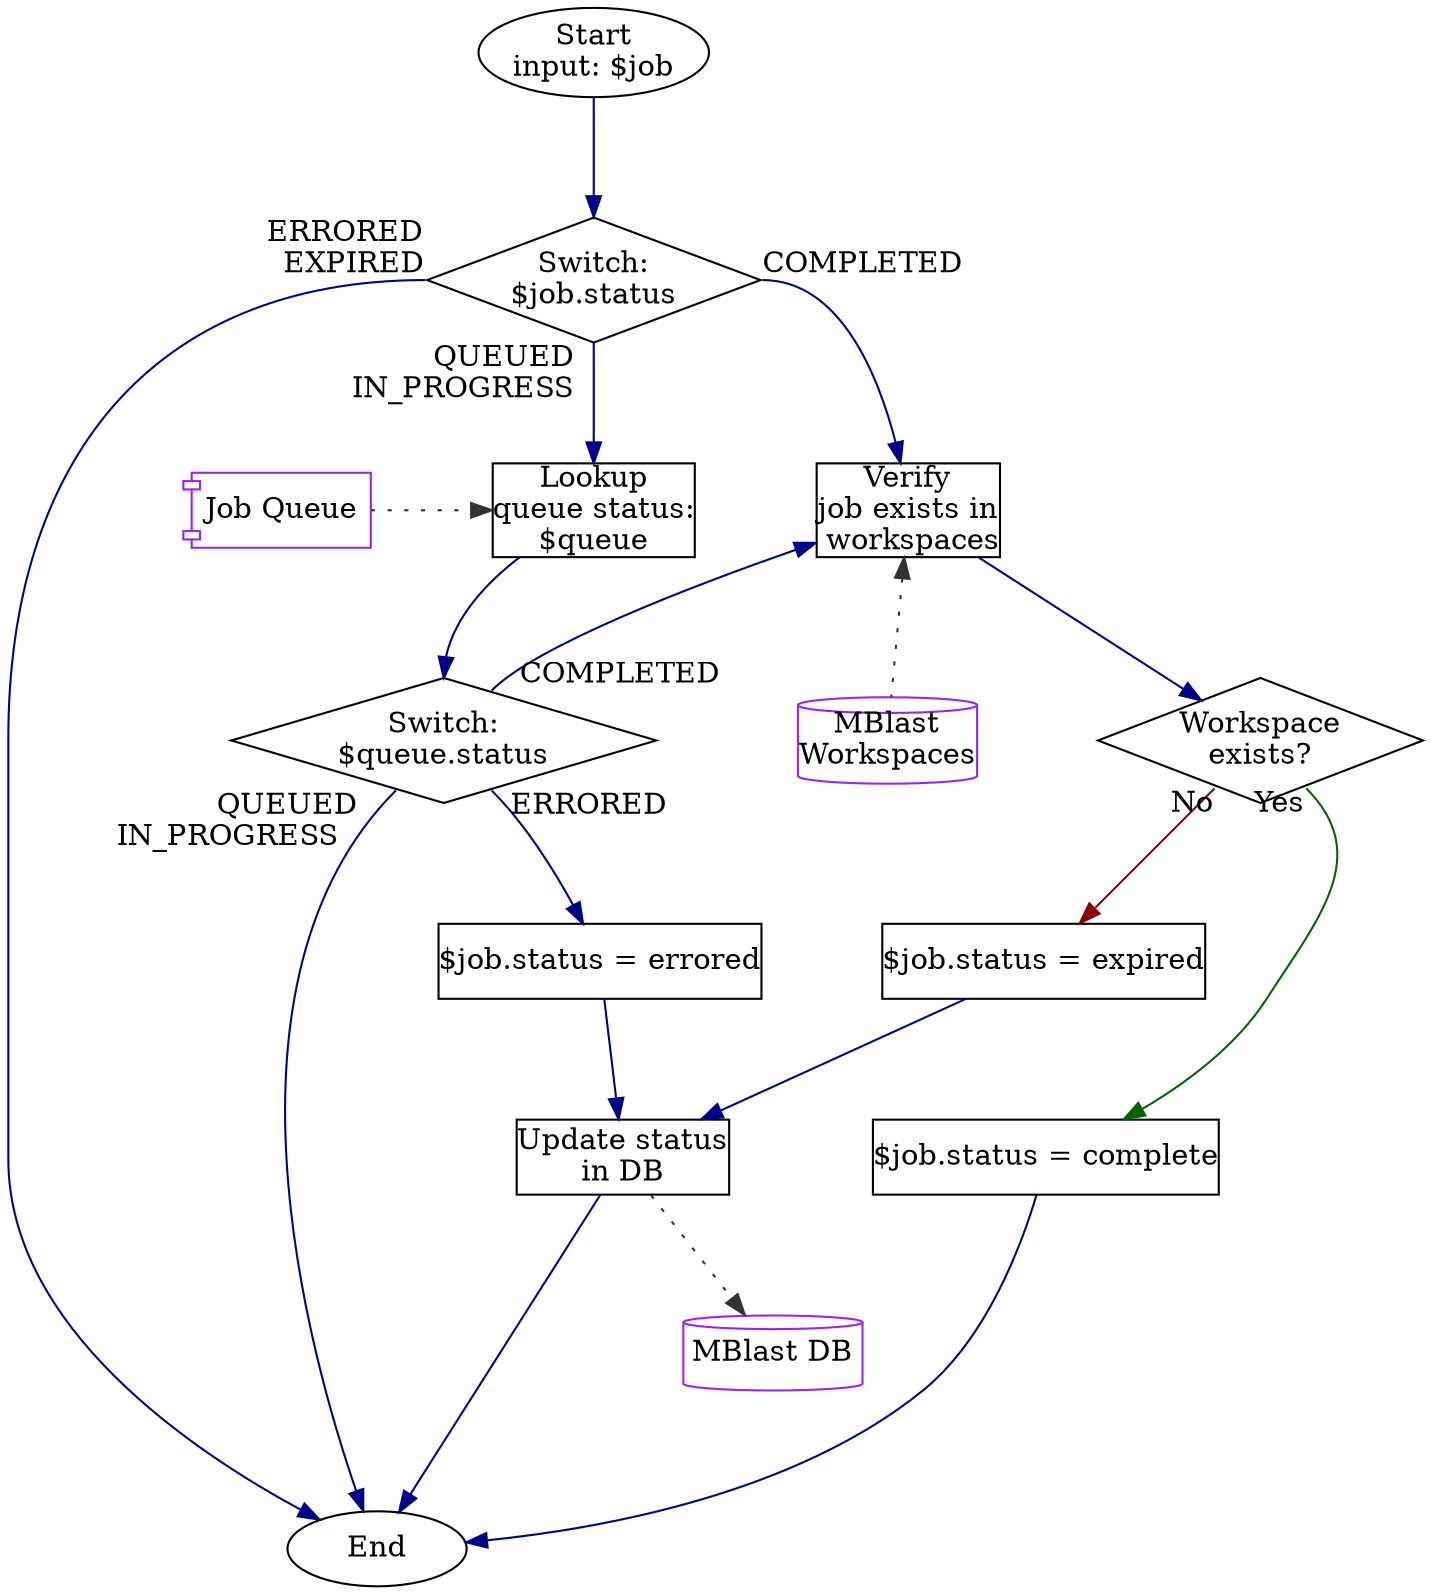 digraph {
  graph [nodesep=0.8, ranksep=0.8]
  node  [shape=rect, margin=0, width="1.2"]
  edge  [color=darkblue]

  //
  // Nodes
  //

  // External Resources
  {
    node [shape=cylinder, color=purple]

    DB    [label="MBlast DB"]
    FS    [label="MBlast\nWorkspaces"]
    Queue [label="Job Queue", shape=component]
  }

  // End Caps
  {
    node [shape=oval]

    Start [label="Start\ninput: $job"]
    End
  }

  // Decisions
  {
    node [shape=diamond]

    SwitchInStatus    [label="Switch:\n$job.status"]
    SwitchQueueStatus [label="Switch:\n$queue.status"]
    JobExistsInWS     [label="Workspace\nexists?"]
  }

  // Internal processes
  {
    LookupQueueStatus [label="Lookup\nqueue status:\n$queue"]
    CheckJobExists    [label="Verify\njob exists in\n workspaces"]
    SetExpired        [label="$job.status = expired"]
    SetErrored        [label="$job.status = errored"]
    SetCompleted      [label="$job.status = complete"]
    UpdateDBStatus    [label="Update status\nin DB"]
  }

  //
  // Edges
  //

  Start -> SwitchInStatus

  SwitchInStatus:s -> LookupQueueStatus [taillabel="QUEUED  \rIN_PROGRESS  \r"]
  SwitchInStatus:e -> CheckJobExists    [taillabel="COMPLETED\l"]
  SwitchInStatus:w -> End               [taillabel="ERRORED\rEXPIRED\r"]

  LookupQueueStatus -> SwitchQueueStatus:n

  SwitchQueueStatus:se -> SetErrored     [taillabel="  ERRORED"]
  SwitchQueueStatus:ne -> CheckJobExists [taillabel="   COMPLETED", constraint=false]
  SwitchQueueStatus:sw -> End            [taillabel="QUEUED    \rIN_PROGRESS      \r"]

  CheckJobExists -> JobExistsInWS

  JobExistsInWS:se -> SetCompleted [taillabel="Yes", color=darkgreen, ]
  JobExistsInWS:sw -> SetExpired   [taillabel="No", color=darkred]

  SetErrored   -> UpdateDBStatus []
  SetExpired   -> UpdateDBStatus

  UpdateDBStatus -> End
  SetCompleted   -> End

  // External resource calls
  {
    edge [style=dotted, color="#333333"]

    Queue -> LookupQueueStatus
    UpdateDBStatus -> DB
    CheckJobExists    -> FS    [dir=back]
  }

  //
  // Formatting
  //

  {
    rank=same
    LookupQueueStatus
    Queue
  }

  {
    rank=same
    // CheckJobExists
    SwitchQueueStatus
    FS
  }

  {
    rank=same
    // JobExistsInWS
    SetExpired
  }

  {
    rank=same
    LookupQueueStatus
    Queue
  }


  {
    rank=same
    SetExpired
    SetErrored
  }

  {
    rank=sink
    End
  }

  {
    edge [style=invis]
    Queue -> SwitchQueueStatus
    SetErrored -> SetExpired
    SetExpired -> SetCompleted
  }

}